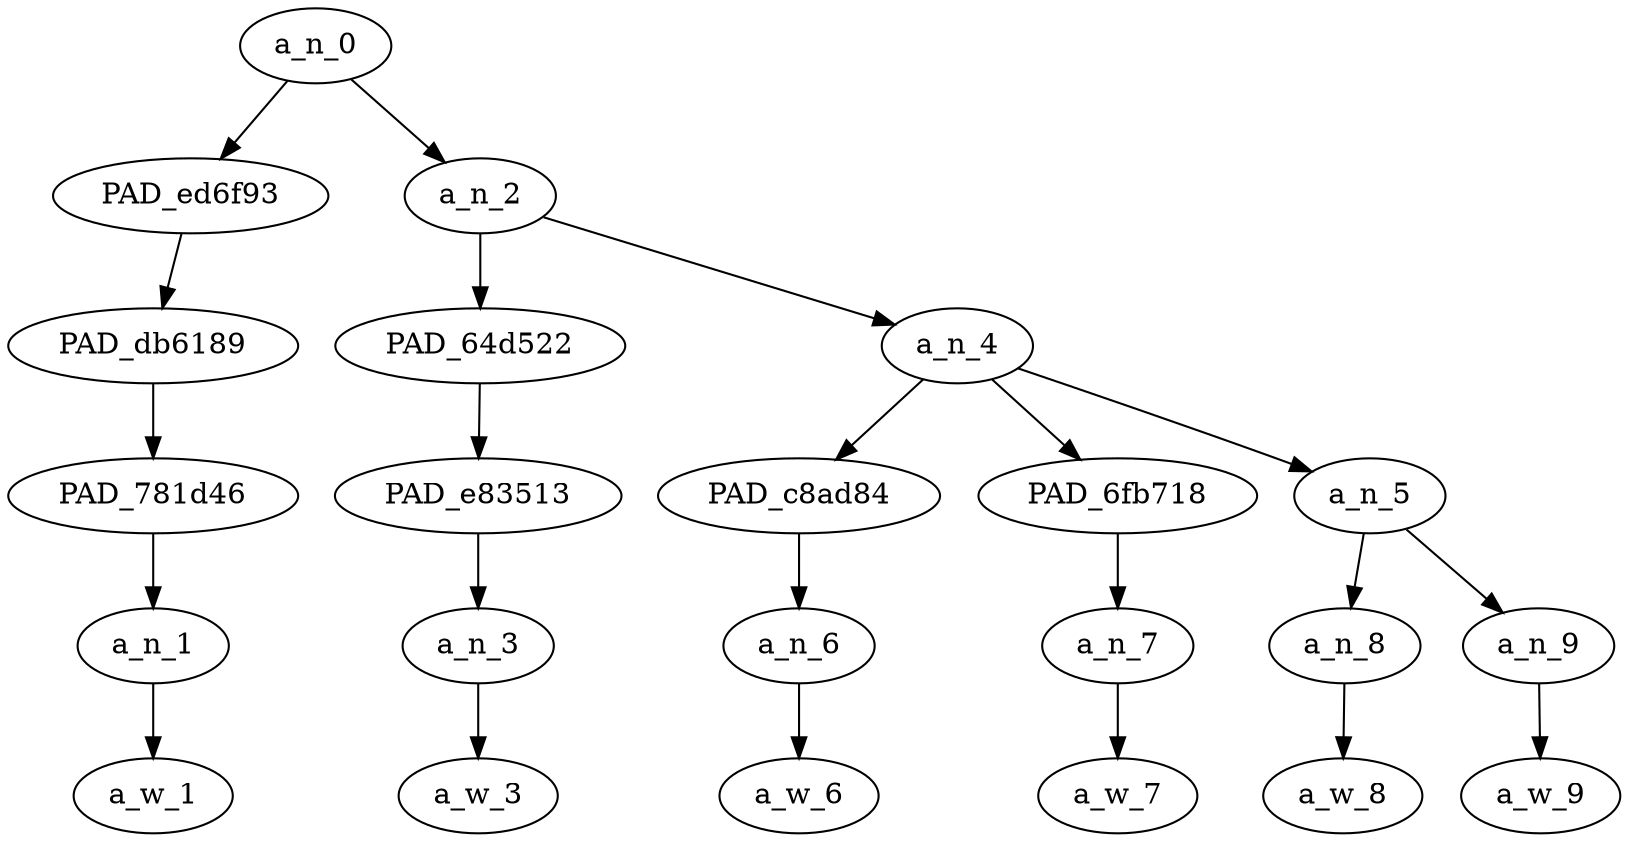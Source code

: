 strict digraph "" {
	a_n_0	[div_dir=1,
		index=0,
		level=5,
		pos="1.2083333333333335,5!",
		text_span="[0, 1, 2, 3, 4, 5]",
		value=1.00000000];
	PAD_ed6f93	[div_dir=1,
		index=0,
		level=4,
		pos="0.0,4!",
		text_span="[0]",
		value=0.08632364];
	a_n_0 -> PAD_ed6f93;
	a_n_2	[div_dir=1,
		index=1,
		level=4,
		pos="2.416666666666667,4!",
		text_span="[1, 2, 3, 4, 5]",
		value=0.91102592];
	a_n_0 -> a_n_2;
	PAD_db6189	[div_dir=1,
		index=0,
		level=3,
		pos="0.0,3!",
		text_span="[0]",
		value=0.08632364];
	PAD_ed6f93 -> PAD_db6189;
	PAD_781d46	[div_dir=1,
		index=0,
		level=2,
		pos="0.0,2!",
		text_span="[0]",
		value=0.08632364];
	PAD_db6189 -> PAD_781d46;
	a_n_1	[div_dir=1,
		index=0,
		level=1,
		pos="0.0,1!",
		text_span="[0]",
		value=0.08632364];
	PAD_781d46 -> a_n_1;
	a_w_1	[div_dir=0,
		index=0,
		level=0,
		pos="0,0!",
		text_span="[0]",
		value=we];
	a_n_1 -> a_w_1;
	PAD_64d522	[div_dir=1,
		index=1,
		level=3,
		pos="1.0,3!",
		text_span="[1]",
		value=0.08348655];
	a_n_2 -> PAD_64d522;
	a_n_4	[div_dir=1,
		index=2,
		level=3,
		pos="3.8333333333333335,3!",
		text_span="[2, 3, 4, 5]",
		value=0.82490629];
	a_n_2 -> a_n_4;
	PAD_e83513	[div_dir=1,
		index=1,
		level=2,
		pos="1.0,2!",
		text_span="[1]",
		value=0.08348655];
	PAD_64d522 -> PAD_e83513;
	a_n_3	[div_dir=1,
		index=1,
		level=1,
		pos="1.0,1!",
		text_span="[1]",
		value=0.08348655];
	PAD_e83513 -> a_n_3;
	a_w_3	[div_dir=0,
		index=1,
		level=0,
		pos="1,0!",
		text_span="[1]",
		value=need];
	a_n_3 -> a_w_3;
	PAD_c8ad84	[div_dir=1,
		index=3,
		level=2,
		pos="4.0,2!",
		text_span="[4]",
		value=0.47563365];
	a_n_4 -> PAD_c8ad84;
	PAD_6fb718	[div_dir=1,
		index=4,
		level=2,
		pos="5.0,2!",
		text_span="[5]",
		value=0.12576038];
	a_n_4 -> PAD_6fb718;
	a_n_5	[div_dir=1,
		index=2,
		level=2,
		pos="2.5,2!",
		text_span="[2, 3]",
		value=0.22072117];
	a_n_4 -> a_n_5;
	a_n_6	[div_dir=1,
		index=4,
		level=1,
		pos="4.0,1!",
		text_span="[4]",
		value=0.47563365];
	PAD_c8ad84 -> a_n_6;
	a_w_6	[div_dir=0,
		index=4,
		level=0,
		pos="4,0!",
		text_span="[4]",
		value=nigger];
	a_n_6 -> a_w_6;
	a_n_7	[div_dir=1,
		index=5,
		level=1,
		pos="5.0,1!",
		text_span="[5]",
		value=0.12576038];
	PAD_6fb718 -> a_n_7;
	a_w_7	[div_dir=0,
		index=5,
		level=0,
		pos="5,0!",
		text_span="[5]",
		value=control];
	a_n_7 -> a_w_7;
	a_n_8	[div_dir=-1,
		index=2,
		level=1,
		pos="2.0,1!",
		text_span="[2]",
		value=0.09284641];
	a_n_5 -> a_n_8;
	a_n_9	[div_dir=1,
		index=3,
		level=1,
		pos="3.0,1!",
		text_span="[3]",
		value=0.12774987];
	a_n_5 -> a_n_9;
	a_w_8	[div_dir=0,
		index=2,
		level=0,
		pos="2,0!",
		text_span="[2]",
		value=common];
	a_n_8 -> a_w_8;
	a_w_9	[div_dir=0,
		index=3,
		level=0,
		pos="3,0!",
		text_span="[3]",
		value=sense];
	a_n_9 -> a_w_9;
}
